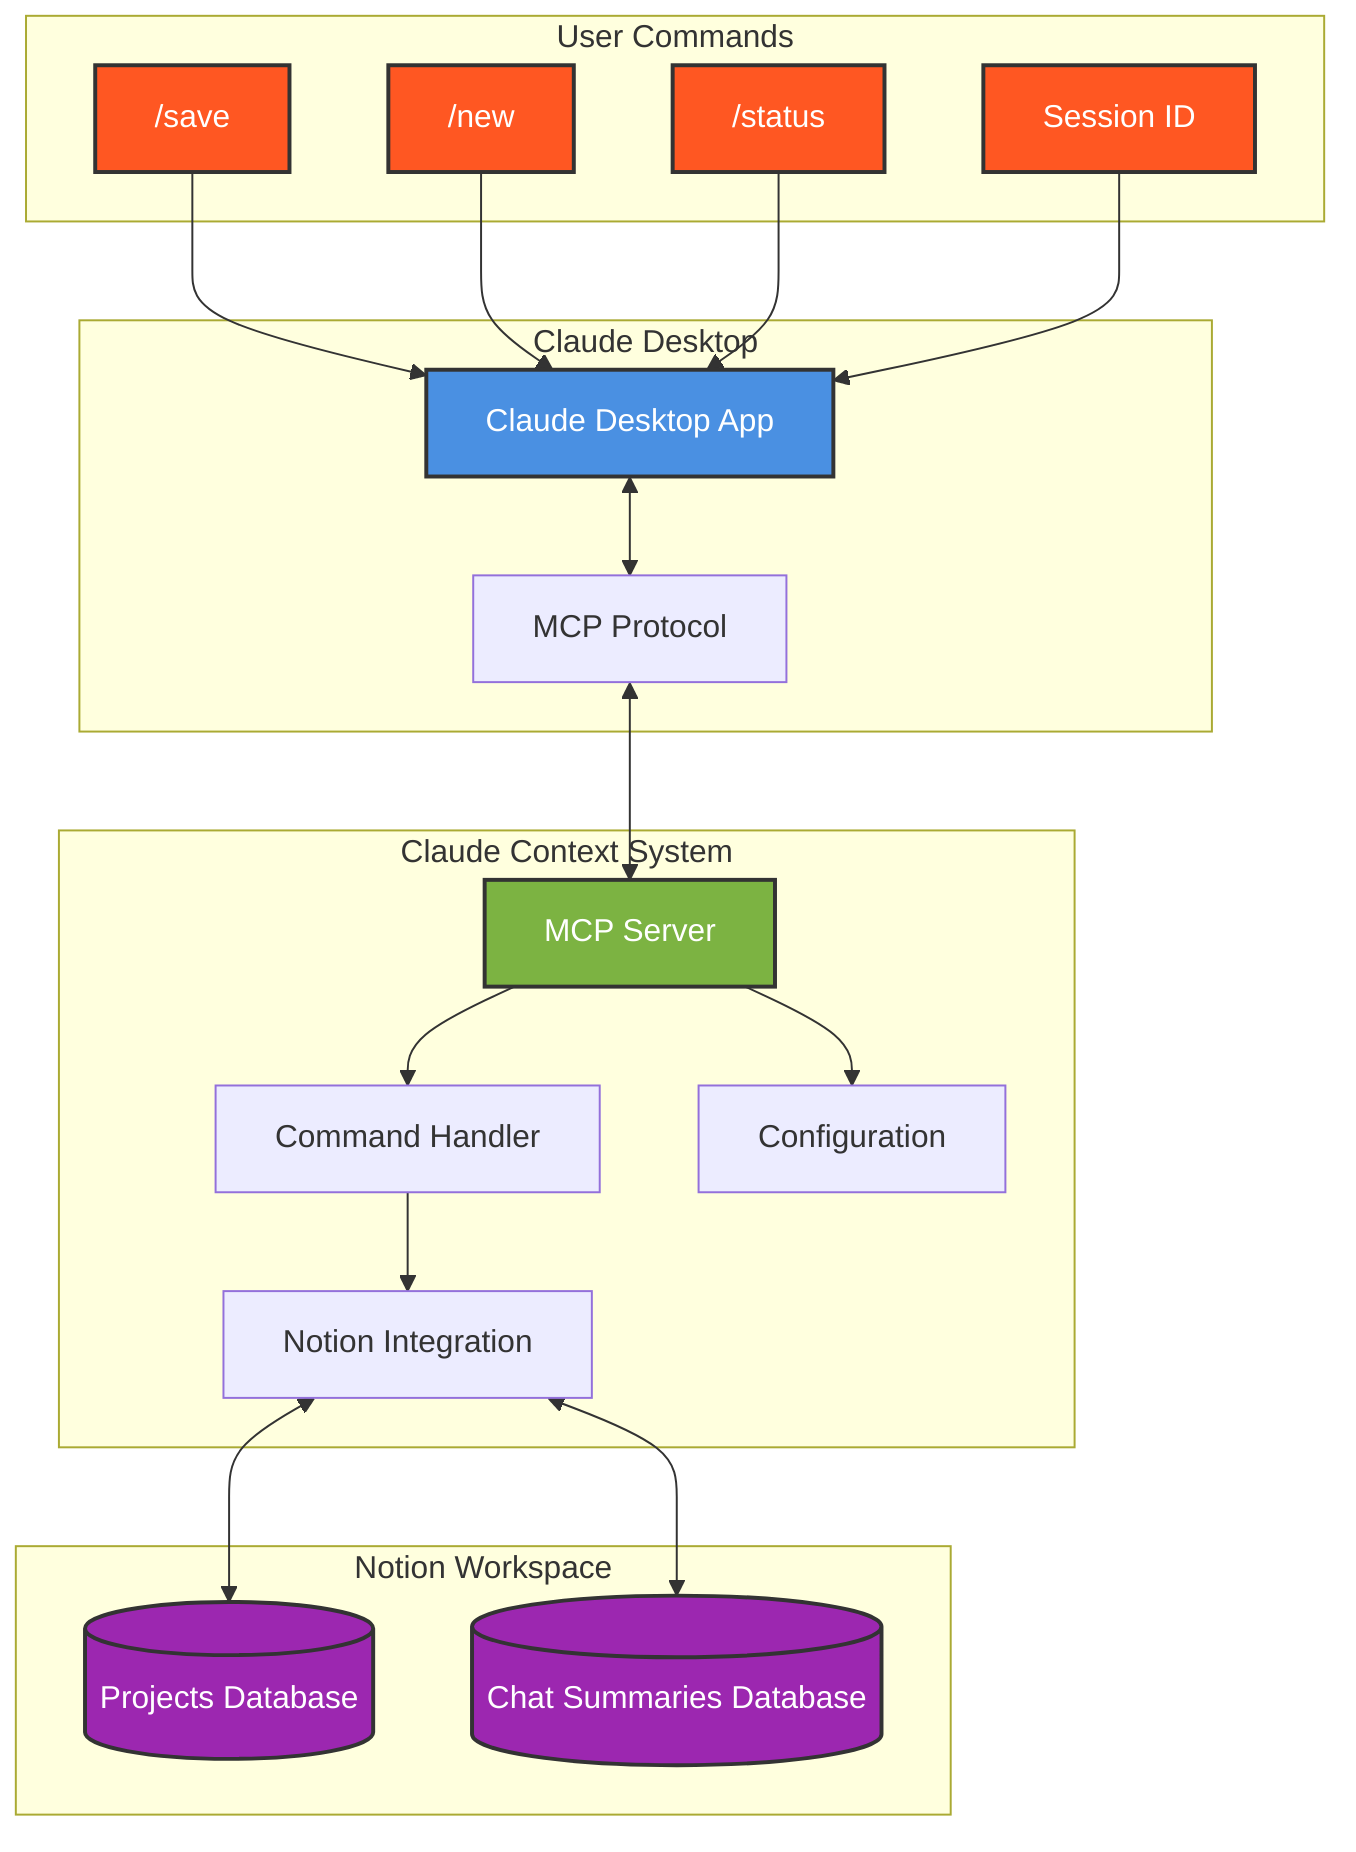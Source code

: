 graph TB
    subgraph "Claude Desktop"
        CD[Claude Desktop App]
        MCP[MCP Protocol]
    end
    
    subgraph "Claude Context System"
        Server[MCP Server]
        Handler[Command Handler]
        NotionAPI[Notion Integration]
        Config[Configuration]
    end
    
    subgraph "Notion Workspace"
        PDB[(Projects Database)]
        CSDB[(Chat Summaries Database)]
    end
    
    subgraph "User Commands"
        Save["/save"]
        New["/new"]
        Status["/status"]
        Context["Session ID"]
    end
    
    CD <--> MCP
    MCP <--> Server
    Server --> Handler
    Handler --> NotionAPI
    NotionAPI <--> PDB
    NotionAPI <--> CSDB
    Server --> Config
    
    Save --> CD
    New --> CD
    Status --> CD
    Context --> CD
    
    style CD fill:#4A90E2,stroke:#333,stroke-width:2px,color:#fff
    style Server fill:#7CB342,stroke:#333,stroke-width:2px,color:#fff
    style PDB fill:#9C27B0,stroke:#333,stroke-width:2px,color:#fff
    style CSDB fill:#9C27B0,stroke:#333,stroke-width:2px,color:#fff
    
    classDef command fill:#FF5722,stroke:#333,stroke-width:2px,color:#fff
    class Save,New,Status,Context command